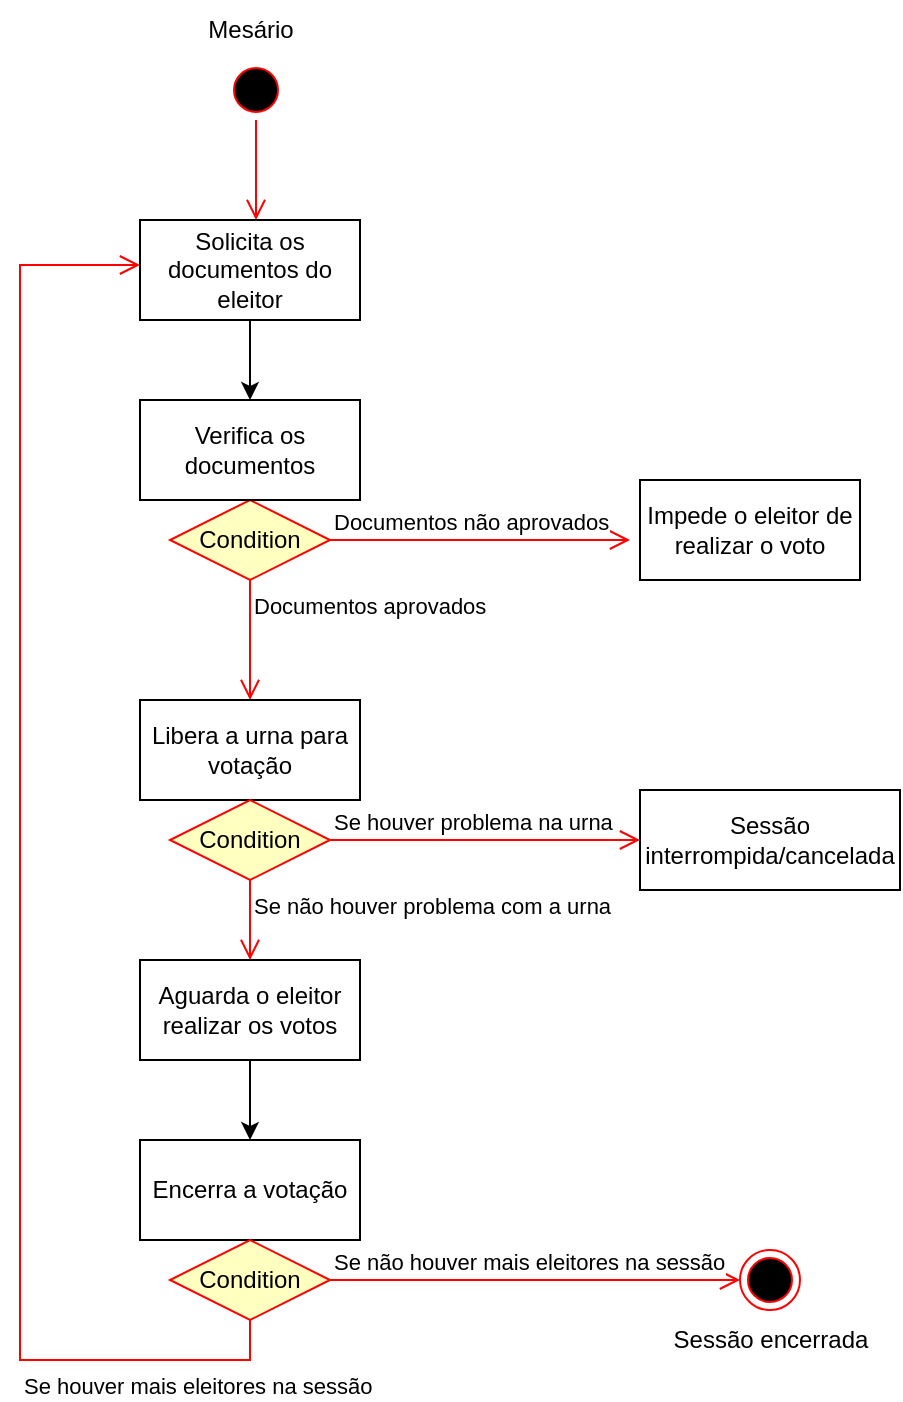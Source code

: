 <mxfile version="28.2.5">
  <diagram name="Página-1" id="TvcCKH__r2QW2rpzPC3X">
    <mxGraphModel dx="1426" dy="777" grid="1" gridSize="10" guides="1" tooltips="1" connect="1" arrows="1" fold="1" page="1" pageScale="1" pageWidth="827" pageHeight="1169" math="0" shadow="0">
      <root>
        <mxCell id="0" />
        <mxCell id="1" parent="0" />
        <mxCell id="imTNTebxDXXqZac54Ss_-1" value="" style="ellipse;html=1;shape=startState;fillColor=#000000;strokeColor=#ff0000;" vertex="1" parent="1">
          <mxGeometry x="383" y="70" width="30" height="30" as="geometry" />
        </mxCell>
        <mxCell id="imTNTebxDXXqZac54Ss_-2" value="" style="edgeStyle=orthogonalEdgeStyle;html=1;verticalAlign=bottom;endArrow=open;endSize=8;strokeColor=#ff0000;rounded=0;" edge="1" source="imTNTebxDXXqZac54Ss_-1" parent="1">
          <mxGeometry relative="1" as="geometry">
            <mxPoint x="398" y="150" as="targetPoint" />
          </mxGeometry>
        </mxCell>
        <mxCell id="imTNTebxDXXqZac54Ss_-3" value="Mesário" style="text;html=1;align=center;verticalAlign=middle;resizable=0;points=[];autosize=1;strokeColor=none;fillColor=none;" vertex="1" parent="1">
          <mxGeometry x="360" y="40" width="70" height="30" as="geometry" />
        </mxCell>
        <mxCell id="imTNTebxDXXqZac54Ss_-12" style="edgeStyle=orthogonalEdgeStyle;rounded=0;orthogonalLoop=1;jettySize=auto;html=1;entryX=0.5;entryY=0;entryDx=0;entryDy=0;" edge="1" parent="1" source="imTNTebxDXXqZac54Ss_-4" target="imTNTebxDXXqZac54Ss_-11">
          <mxGeometry relative="1" as="geometry" />
        </mxCell>
        <mxCell id="imTNTebxDXXqZac54Ss_-4" value="Solicita os documentos do eleitor" style="html=1;whiteSpace=wrap;" vertex="1" parent="1">
          <mxGeometry x="340" y="150" width="110" height="50" as="geometry" />
        </mxCell>
        <mxCell id="imTNTebxDXXqZac54Ss_-5" value="Condition" style="rhombus;whiteSpace=wrap;html=1;fontColor=#000000;fillColor=#ffffc0;strokeColor=#ff0000;" vertex="1" parent="1">
          <mxGeometry x="355" y="290" width="80" height="40" as="geometry" />
        </mxCell>
        <mxCell id="imTNTebxDXXqZac54Ss_-6" value="Documentos não&amp;nbsp;&lt;span style=&quot;background-color: light-dark(#ffffff, var(--ge-dark-color, #121212)); color: light-dark(rgb(0, 0, 0), rgb(255, 255, 255));&quot;&gt;aprovados&lt;/span&gt;" style="edgeStyle=orthogonalEdgeStyle;html=1;align=left;verticalAlign=bottom;endArrow=open;endSize=8;strokeColor=#ff0000;rounded=0;" edge="1" source="imTNTebxDXXqZac54Ss_-5" parent="1">
          <mxGeometry x="-1" relative="1" as="geometry">
            <mxPoint x="585" y="310" as="targetPoint" />
          </mxGeometry>
        </mxCell>
        <mxCell id="imTNTebxDXXqZac54Ss_-7" value="Documentos aprovados" style="edgeStyle=orthogonalEdgeStyle;html=1;align=left;verticalAlign=top;endArrow=open;endSize=8;strokeColor=#ff0000;rounded=0;" edge="1" source="imTNTebxDXXqZac54Ss_-5" parent="1">
          <mxGeometry x="-1" relative="1" as="geometry">
            <mxPoint x="395" y="390" as="targetPoint" />
          </mxGeometry>
        </mxCell>
        <mxCell id="imTNTebxDXXqZac54Ss_-8" value="Libera a urna para votação" style="html=1;whiteSpace=wrap;" vertex="1" parent="1">
          <mxGeometry x="340" y="390" width="110" height="50" as="geometry" />
        </mxCell>
        <mxCell id="imTNTebxDXXqZac54Ss_-26" style="edgeStyle=orthogonalEdgeStyle;rounded=0;orthogonalLoop=1;jettySize=auto;html=1;" edge="1" parent="1" source="imTNTebxDXXqZac54Ss_-9" target="imTNTebxDXXqZac54Ss_-19">
          <mxGeometry relative="1" as="geometry" />
        </mxCell>
        <mxCell id="imTNTebxDXXqZac54Ss_-9" value="Aguarda o eleitor realizar os votos" style="html=1;whiteSpace=wrap;" vertex="1" parent="1">
          <mxGeometry x="340" y="520" width="110" height="50" as="geometry" />
        </mxCell>
        <mxCell id="imTNTebxDXXqZac54Ss_-11" value="Verifica os documentos" style="html=1;whiteSpace=wrap;" vertex="1" parent="1">
          <mxGeometry x="340" y="240" width="110" height="50" as="geometry" />
        </mxCell>
        <mxCell id="imTNTebxDXXqZac54Ss_-13" value="Impede o eleitor de realizar o voto" style="html=1;whiteSpace=wrap;" vertex="1" parent="1">
          <mxGeometry x="590" y="280" width="110" height="50" as="geometry" />
        </mxCell>
        <mxCell id="imTNTebxDXXqZac54Ss_-19" value="Encerra a votação" style="html=1;whiteSpace=wrap;" vertex="1" parent="1">
          <mxGeometry x="340" y="610" width="110" height="50" as="geometry" />
        </mxCell>
        <mxCell id="imTNTebxDXXqZac54Ss_-20" value="Condition" style="rhombus;whiteSpace=wrap;html=1;fontColor=#000000;fillColor=#ffffc0;strokeColor=#ff0000;" vertex="1" parent="1">
          <mxGeometry x="355" y="660" width="80" height="40" as="geometry" />
        </mxCell>
        <mxCell id="imTNTebxDXXqZac54Ss_-21" value="Se não houver mais eleitores na sessão" style="edgeStyle=orthogonalEdgeStyle;html=1;align=left;verticalAlign=bottom;endArrow=open;endSize=8;strokeColor=#ff0000;rounded=0;" edge="1" source="imTNTebxDXXqZac54Ss_-20" parent="1">
          <mxGeometry x="-1" relative="1" as="geometry">
            <mxPoint x="640" y="680" as="targetPoint" />
          </mxGeometry>
        </mxCell>
        <mxCell id="imTNTebxDXXqZac54Ss_-22" value="Se houver mais eleitores na sessão" style="edgeStyle=orthogonalEdgeStyle;html=1;align=left;verticalAlign=top;endArrow=open;endSize=8;strokeColor=#ff0000;rounded=0;entryX=0;entryY=0.5;entryDx=0;entryDy=0;" edge="1" parent="1">
          <mxGeometry x="-0.636" relative="1" as="geometry">
            <mxPoint x="340" y="172.5" as="targetPoint" />
            <mxPoint x="395" y="700" as="sourcePoint" />
            <Array as="points">
              <mxPoint x="395" y="720" />
              <mxPoint x="280" y="720" />
              <mxPoint x="280" y="173" />
            </Array>
            <mxPoint as="offset" />
          </mxGeometry>
        </mxCell>
        <mxCell id="imTNTebxDXXqZac54Ss_-23" value="" style="ellipse;html=1;shape=endState;fillColor=#000000;strokeColor=#ff0000;" vertex="1" parent="1">
          <mxGeometry x="640" y="665" width="30" height="30" as="geometry" />
        </mxCell>
        <mxCell id="imTNTebxDXXqZac54Ss_-24" value="Sessão encerrada" style="text;html=1;align=center;verticalAlign=middle;resizable=0;points=[];autosize=1;strokeColor=none;fillColor=none;" vertex="1" parent="1">
          <mxGeometry x="595" y="695" width="120" height="30" as="geometry" />
        </mxCell>
        <mxCell id="imTNTebxDXXqZac54Ss_-25" value="Sessão interrompida/cancelada" style="html=1;whiteSpace=wrap;" vertex="1" parent="1">
          <mxGeometry x="590" y="435" width="130" height="50" as="geometry" />
        </mxCell>
        <mxCell id="imTNTebxDXXqZac54Ss_-27" value="Condition" style="rhombus;whiteSpace=wrap;html=1;fontColor=#000000;fillColor=#ffffc0;strokeColor=#ff0000;" vertex="1" parent="1">
          <mxGeometry x="355" y="440" width="80" height="40" as="geometry" />
        </mxCell>
        <mxCell id="imTNTebxDXXqZac54Ss_-28" value="Se houver problema na urna" style="edgeStyle=orthogonalEdgeStyle;html=1;align=left;verticalAlign=bottom;endArrow=open;endSize=8;strokeColor=#ff0000;rounded=0;" edge="1" source="imTNTebxDXXqZac54Ss_-27" parent="1">
          <mxGeometry x="-1" relative="1" as="geometry">
            <mxPoint x="590" y="460" as="targetPoint" />
          </mxGeometry>
        </mxCell>
        <mxCell id="imTNTebxDXXqZac54Ss_-29" value="Se não houver problema com a urna" style="edgeStyle=orthogonalEdgeStyle;html=1;align=left;verticalAlign=top;endArrow=open;endSize=8;strokeColor=#ff0000;rounded=0;entryX=0.5;entryY=0;entryDx=0;entryDy=0;" edge="1" source="imTNTebxDXXqZac54Ss_-27" parent="1" target="imTNTebxDXXqZac54Ss_-9">
          <mxGeometry x="-1" relative="1" as="geometry">
            <mxPoint x="395" y="510" as="targetPoint" />
          </mxGeometry>
        </mxCell>
      </root>
    </mxGraphModel>
  </diagram>
</mxfile>
